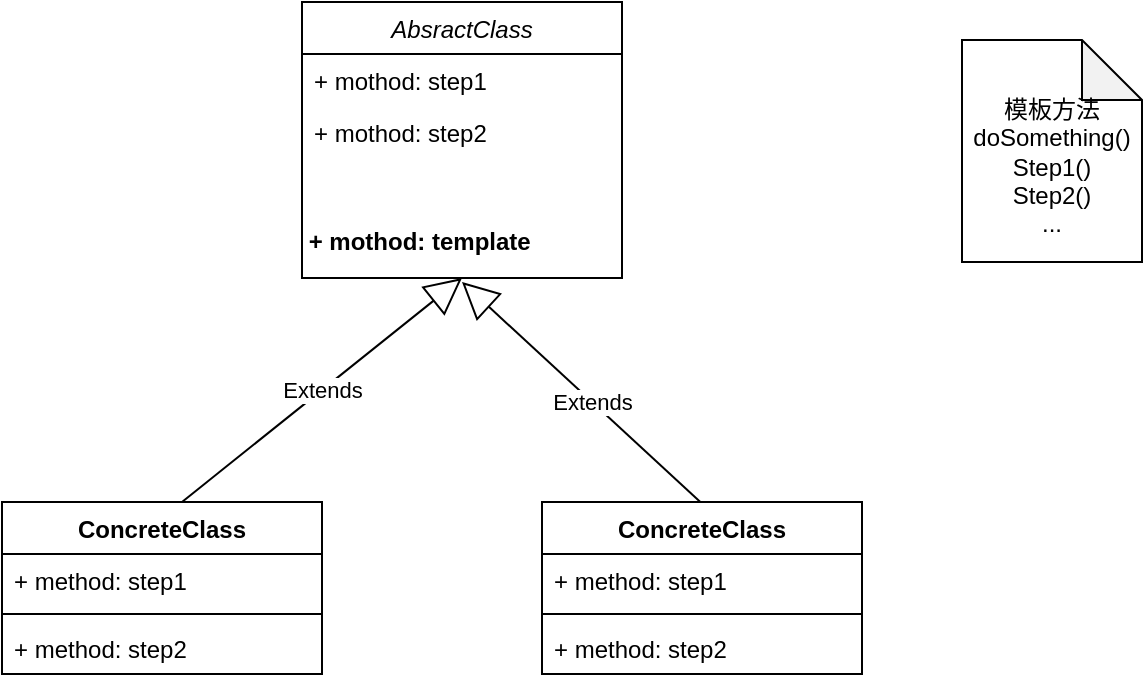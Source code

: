 <mxfile version="14.6.13" type="device"><diagram id="C5RBs43oDa-KdzZeNtuy" name="Page-1"><mxGraphModel dx="1264" dy="592" grid="1" gridSize="10" guides="1" tooltips="1" connect="1" arrows="1" fold="1" page="1" pageScale="1" pageWidth="827" pageHeight="1169" math="0" shadow="0"><root><mxCell id="WIyWlLk6GJQsqaUBKTNV-0"/><mxCell id="WIyWlLk6GJQsqaUBKTNV-1" parent="WIyWlLk6GJQsqaUBKTNV-0"/><mxCell id="zkfFHV4jXpPFQw0GAbJ--0" value="AbsractClass" style="swimlane;fontStyle=2;align=center;verticalAlign=top;childLayout=stackLayout;horizontal=1;startSize=26;horizontalStack=0;resizeParent=1;resizeLast=0;collapsible=1;marginBottom=0;rounded=0;shadow=0;strokeWidth=1;" parent="WIyWlLk6GJQsqaUBKTNV-1" vertex="1"><mxGeometry x="220" y="120" width="160" height="138" as="geometry"><mxRectangle x="230" y="140" width="160" height="26" as="alternateBounds"/></mxGeometry></mxCell><mxCell id="zkfFHV4jXpPFQw0GAbJ--1" value="+ mothod: step1" style="text;align=left;verticalAlign=top;spacingLeft=4;spacingRight=4;overflow=hidden;rotatable=0;points=[[0,0.5],[1,0.5]];portConstraint=eastwest;" parent="zkfFHV4jXpPFQw0GAbJ--0" vertex="1"><mxGeometry y="26" width="160" height="26" as="geometry"/></mxCell><mxCell id="zkfFHV4jXpPFQw0GAbJ--2" value="+ mothod: step2" style="text;align=left;verticalAlign=top;spacingLeft=4;spacingRight=4;overflow=hidden;rotatable=0;points=[[0,0.5],[1,0.5]];portConstraint=eastwest;rounded=0;shadow=0;html=0;" parent="zkfFHV4jXpPFQw0GAbJ--0" vertex="1"><mxGeometry y="52" width="160" height="26" as="geometry"/></mxCell><mxCell id="zkfFHV4jXpPFQw0GAbJ--5" value=" " style="text;align=left;verticalAlign=top;spacingLeft=4;spacingRight=4;overflow=hidden;rotatable=0;points=[[0,0.5],[1,0.5]];portConstraint=eastwest;" parent="zkfFHV4jXpPFQw0GAbJ--0" vertex="1"><mxGeometry y="78" width="160" height="26" as="geometry"/></mxCell><mxCell id="kYZwWxD9AQIzKGnuT4Jf-2" value="Extends" style="endArrow=block;endSize=16;endFill=0;html=1;" edge="1" parent="zkfFHV4jXpPFQw0GAbJ--0"><mxGeometry width="160" relative="1" as="geometry"><mxPoint x="-60" y="250" as="sourcePoint"/><mxPoint x="80" y="138" as="targetPoint"/></mxGeometry></mxCell><mxCell id="kYZwWxD9AQIzKGnuT4Jf-0" value="&lt;span style=&quot;text-align: left&quot;&gt;&lt;b&gt;&amp;nbsp; &amp;nbsp; &amp;nbsp; &amp;nbsp; &amp;nbsp; &amp;nbsp; &amp;nbsp; &amp;nbsp; &amp;nbsp; &amp;nbsp; &amp;nbsp; &amp;nbsp;+ mothod: template&lt;/b&gt;&lt;/span&gt;" style="text;html=1;align=center;verticalAlign=middle;resizable=0;points=[];autosize=1;strokeColor=none;" vertex="1" parent="WIyWlLk6GJQsqaUBKTNV-1"><mxGeometry x="140" y="230" width="200" height="20" as="geometry"/></mxCell><mxCell id="kYZwWxD9AQIzKGnuT4Jf-1" value="&lt;br&gt;模板方法&lt;br&gt;doSomething()&lt;br&gt;Step1()&lt;br&gt;Step2()&lt;br&gt;..." style="shape=note;whiteSpace=wrap;html=1;backgroundOutline=1;darkOpacity=0.05;" vertex="1" parent="WIyWlLk6GJQsqaUBKTNV-1"><mxGeometry x="550" y="139" width="90" height="111" as="geometry"/></mxCell><mxCell id="kYZwWxD9AQIzKGnuT4Jf-3" value="Extends" style="endArrow=block;endSize=16;endFill=0;html=1;" edge="1" parent="WIyWlLk6GJQsqaUBKTNV-1"><mxGeometry width="160" relative="1" as="geometry"><mxPoint x="430" y="380" as="sourcePoint"/><mxPoint x="300" y="260" as="targetPoint"/></mxGeometry></mxCell><mxCell id="kYZwWxD9AQIzKGnuT4Jf-4" value="ConcreteClass" style="swimlane;fontStyle=1;align=center;verticalAlign=top;childLayout=stackLayout;horizontal=1;startSize=26;horizontalStack=0;resizeParent=1;resizeParentMax=0;resizeLast=0;collapsible=1;marginBottom=0;" vertex="1" parent="WIyWlLk6GJQsqaUBKTNV-1"><mxGeometry x="70" y="370" width="160" height="86" as="geometry"/></mxCell><mxCell id="kYZwWxD9AQIzKGnuT4Jf-5" value="+ method: step1" style="text;strokeColor=none;fillColor=none;align=left;verticalAlign=top;spacingLeft=4;spacingRight=4;overflow=hidden;rotatable=0;points=[[0,0.5],[1,0.5]];portConstraint=eastwest;" vertex="1" parent="kYZwWxD9AQIzKGnuT4Jf-4"><mxGeometry y="26" width="160" height="26" as="geometry"/></mxCell><mxCell id="kYZwWxD9AQIzKGnuT4Jf-6" value="" style="line;strokeWidth=1;fillColor=none;align=left;verticalAlign=middle;spacingTop=-1;spacingLeft=3;spacingRight=3;rotatable=0;labelPosition=right;points=[];portConstraint=eastwest;" vertex="1" parent="kYZwWxD9AQIzKGnuT4Jf-4"><mxGeometry y="52" width="160" height="8" as="geometry"/></mxCell><mxCell id="kYZwWxD9AQIzKGnuT4Jf-7" value="+ method: step2" style="text;strokeColor=none;fillColor=none;align=left;verticalAlign=top;spacingLeft=4;spacingRight=4;overflow=hidden;rotatable=0;points=[[0,0.5],[1,0.5]];portConstraint=eastwest;" vertex="1" parent="kYZwWxD9AQIzKGnuT4Jf-4"><mxGeometry y="60" width="160" height="26" as="geometry"/></mxCell><mxCell id="kYZwWxD9AQIzKGnuT4Jf-12" value="ConcreteClass" style="swimlane;fontStyle=1;align=center;verticalAlign=top;childLayout=stackLayout;horizontal=1;startSize=26;horizontalStack=0;resizeParent=1;resizeParentMax=0;resizeLast=0;collapsible=1;marginBottom=0;" vertex="1" parent="WIyWlLk6GJQsqaUBKTNV-1"><mxGeometry x="340" y="370" width="160" height="86" as="geometry"/></mxCell><mxCell id="kYZwWxD9AQIzKGnuT4Jf-13" value="+ method: step1" style="text;strokeColor=none;fillColor=none;align=left;verticalAlign=top;spacingLeft=4;spacingRight=4;overflow=hidden;rotatable=0;points=[[0,0.5],[1,0.5]];portConstraint=eastwest;" vertex="1" parent="kYZwWxD9AQIzKGnuT4Jf-12"><mxGeometry y="26" width="160" height="26" as="geometry"/></mxCell><mxCell id="kYZwWxD9AQIzKGnuT4Jf-14" value="" style="line;strokeWidth=1;fillColor=none;align=left;verticalAlign=middle;spacingTop=-1;spacingLeft=3;spacingRight=3;rotatable=0;labelPosition=right;points=[];portConstraint=eastwest;" vertex="1" parent="kYZwWxD9AQIzKGnuT4Jf-12"><mxGeometry y="52" width="160" height="8" as="geometry"/></mxCell><mxCell id="kYZwWxD9AQIzKGnuT4Jf-15" value="+ method: step2" style="text;strokeColor=none;fillColor=none;align=left;verticalAlign=top;spacingLeft=4;spacingRight=4;overflow=hidden;rotatable=0;points=[[0,0.5],[1,0.5]];portConstraint=eastwest;" vertex="1" parent="kYZwWxD9AQIzKGnuT4Jf-12"><mxGeometry y="60" width="160" height="26" as="geometry"/></mxCell></root></mxGraphModel></diagram></mxfile>
